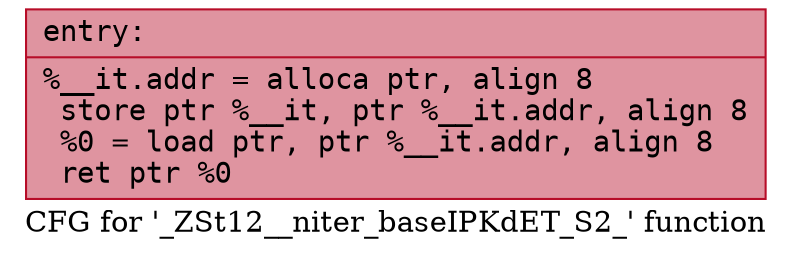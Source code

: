 digraph "CFG for '_ZSt12__niter_baseIPKdET_S2_' function" {
	label="CFG for '_ZSt12__niter_baseIPKdET_S2_' function";

	Node0x55fc3be3a630 [shape=record,color="#b70d28ff", style=filled, fillcolor="#b70d2870" fontname="Courier",label="{entry:\l|  %__it.addr = alloca ptr, align 8\l  store ptr %__it, ptr %__it.addr, align 8\l  %0 = load ptr, ptr %__it.addr, align 8\l  ret ptr %0\l}"];
}
